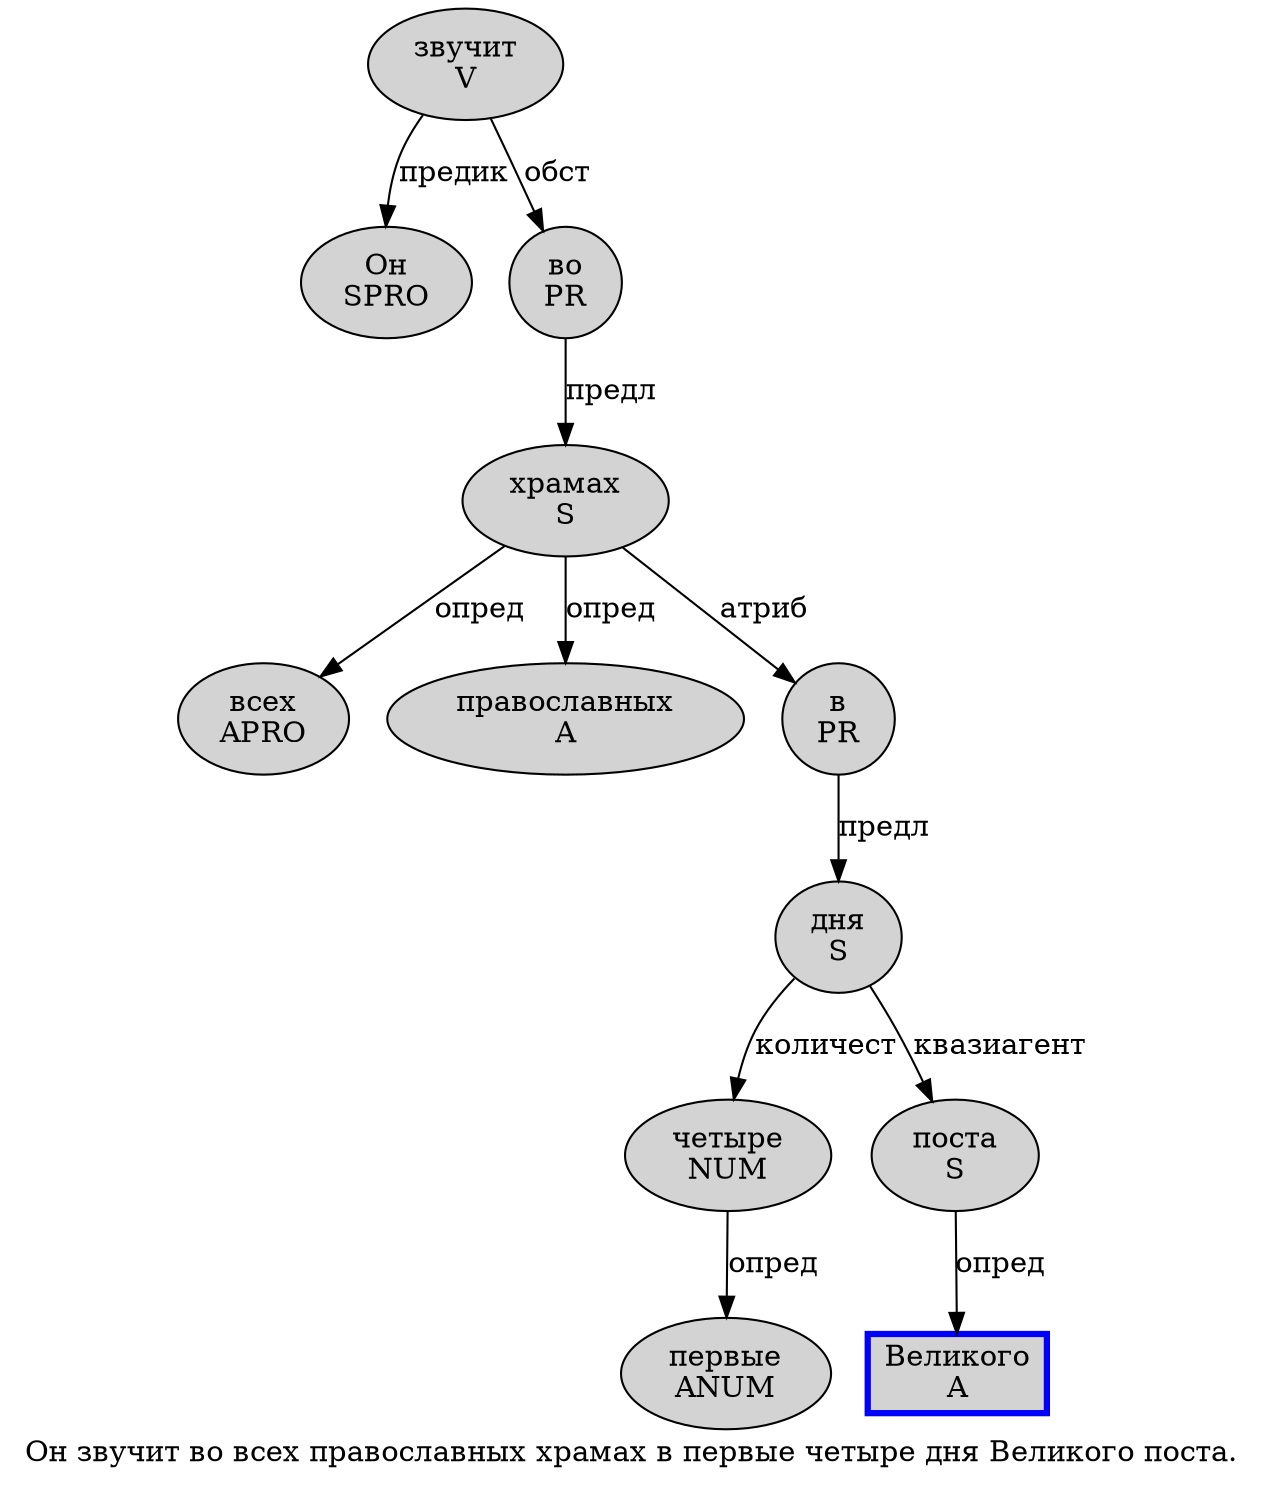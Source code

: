 digraph SENTENCE_446 {
	graph [label="Он звучит во всех православных храмах в первые четыре дня Великого поста."]
	node [style=filled]
		0 [label="Он
SPRO" color="" fillcolor=lightgray penwidth=1 shape=ellipse]
		1 [label="звучит
V" color="" fillcolor=lightgray penwidth=1 shape=ellipse]
		2 [label="во
PR" color="" fillcolor=lightgray penwidth=1 shape=ellipse]
		3 [label="всех
APRO" color="" fillcolor=lightgray penwidth=1 shape=ellipse]
		4 [label="православных
A" color="" fillcolor=lightgray penwidth=1 shape=ellipse]
		5 [label="храмах
S" color="" fillcolor=lightgray penwidth=1 shape=ellipse]
		6 [label="в
PR" color="" fillcolor=lightgray penwidth=1 shape=ellipse]
		7 [label="первые
ANUM" color="" fillcolor=lightgray penwidth=1 shape=ellipse]
		8 [label="четыре
NUM" color="" fillcolor=lightgray penwidth=1 shape=ellipse]
		9 [label="дня
S" color="" fillcolor=lightgray penwidth=1 shape=ellipse]
		10 [label="Великого
A" color=blue fillcolor=lightgray penwidth=3 shape=box]
		11 [label="поста
S" color="" fillcolor=lightgray penwidth=1 shape=ellipse]
			5 -> 3 [label="опред"]
			5 -> 4 [label="опред"]
			5 -> 6 [label="атриб"]
			1 -> 0 [label="предик"]
			1 -> 2 [label="обст"]
			2 -> 5 [label="предл"]
			8 -> 7 [label="опред"]
			9 -> 8 [label="количест"]
			9 -> 11 [label="квазиагент"]
			11 -> 10 [label="опред"]
			6 -> 9 [label="предл"]
}